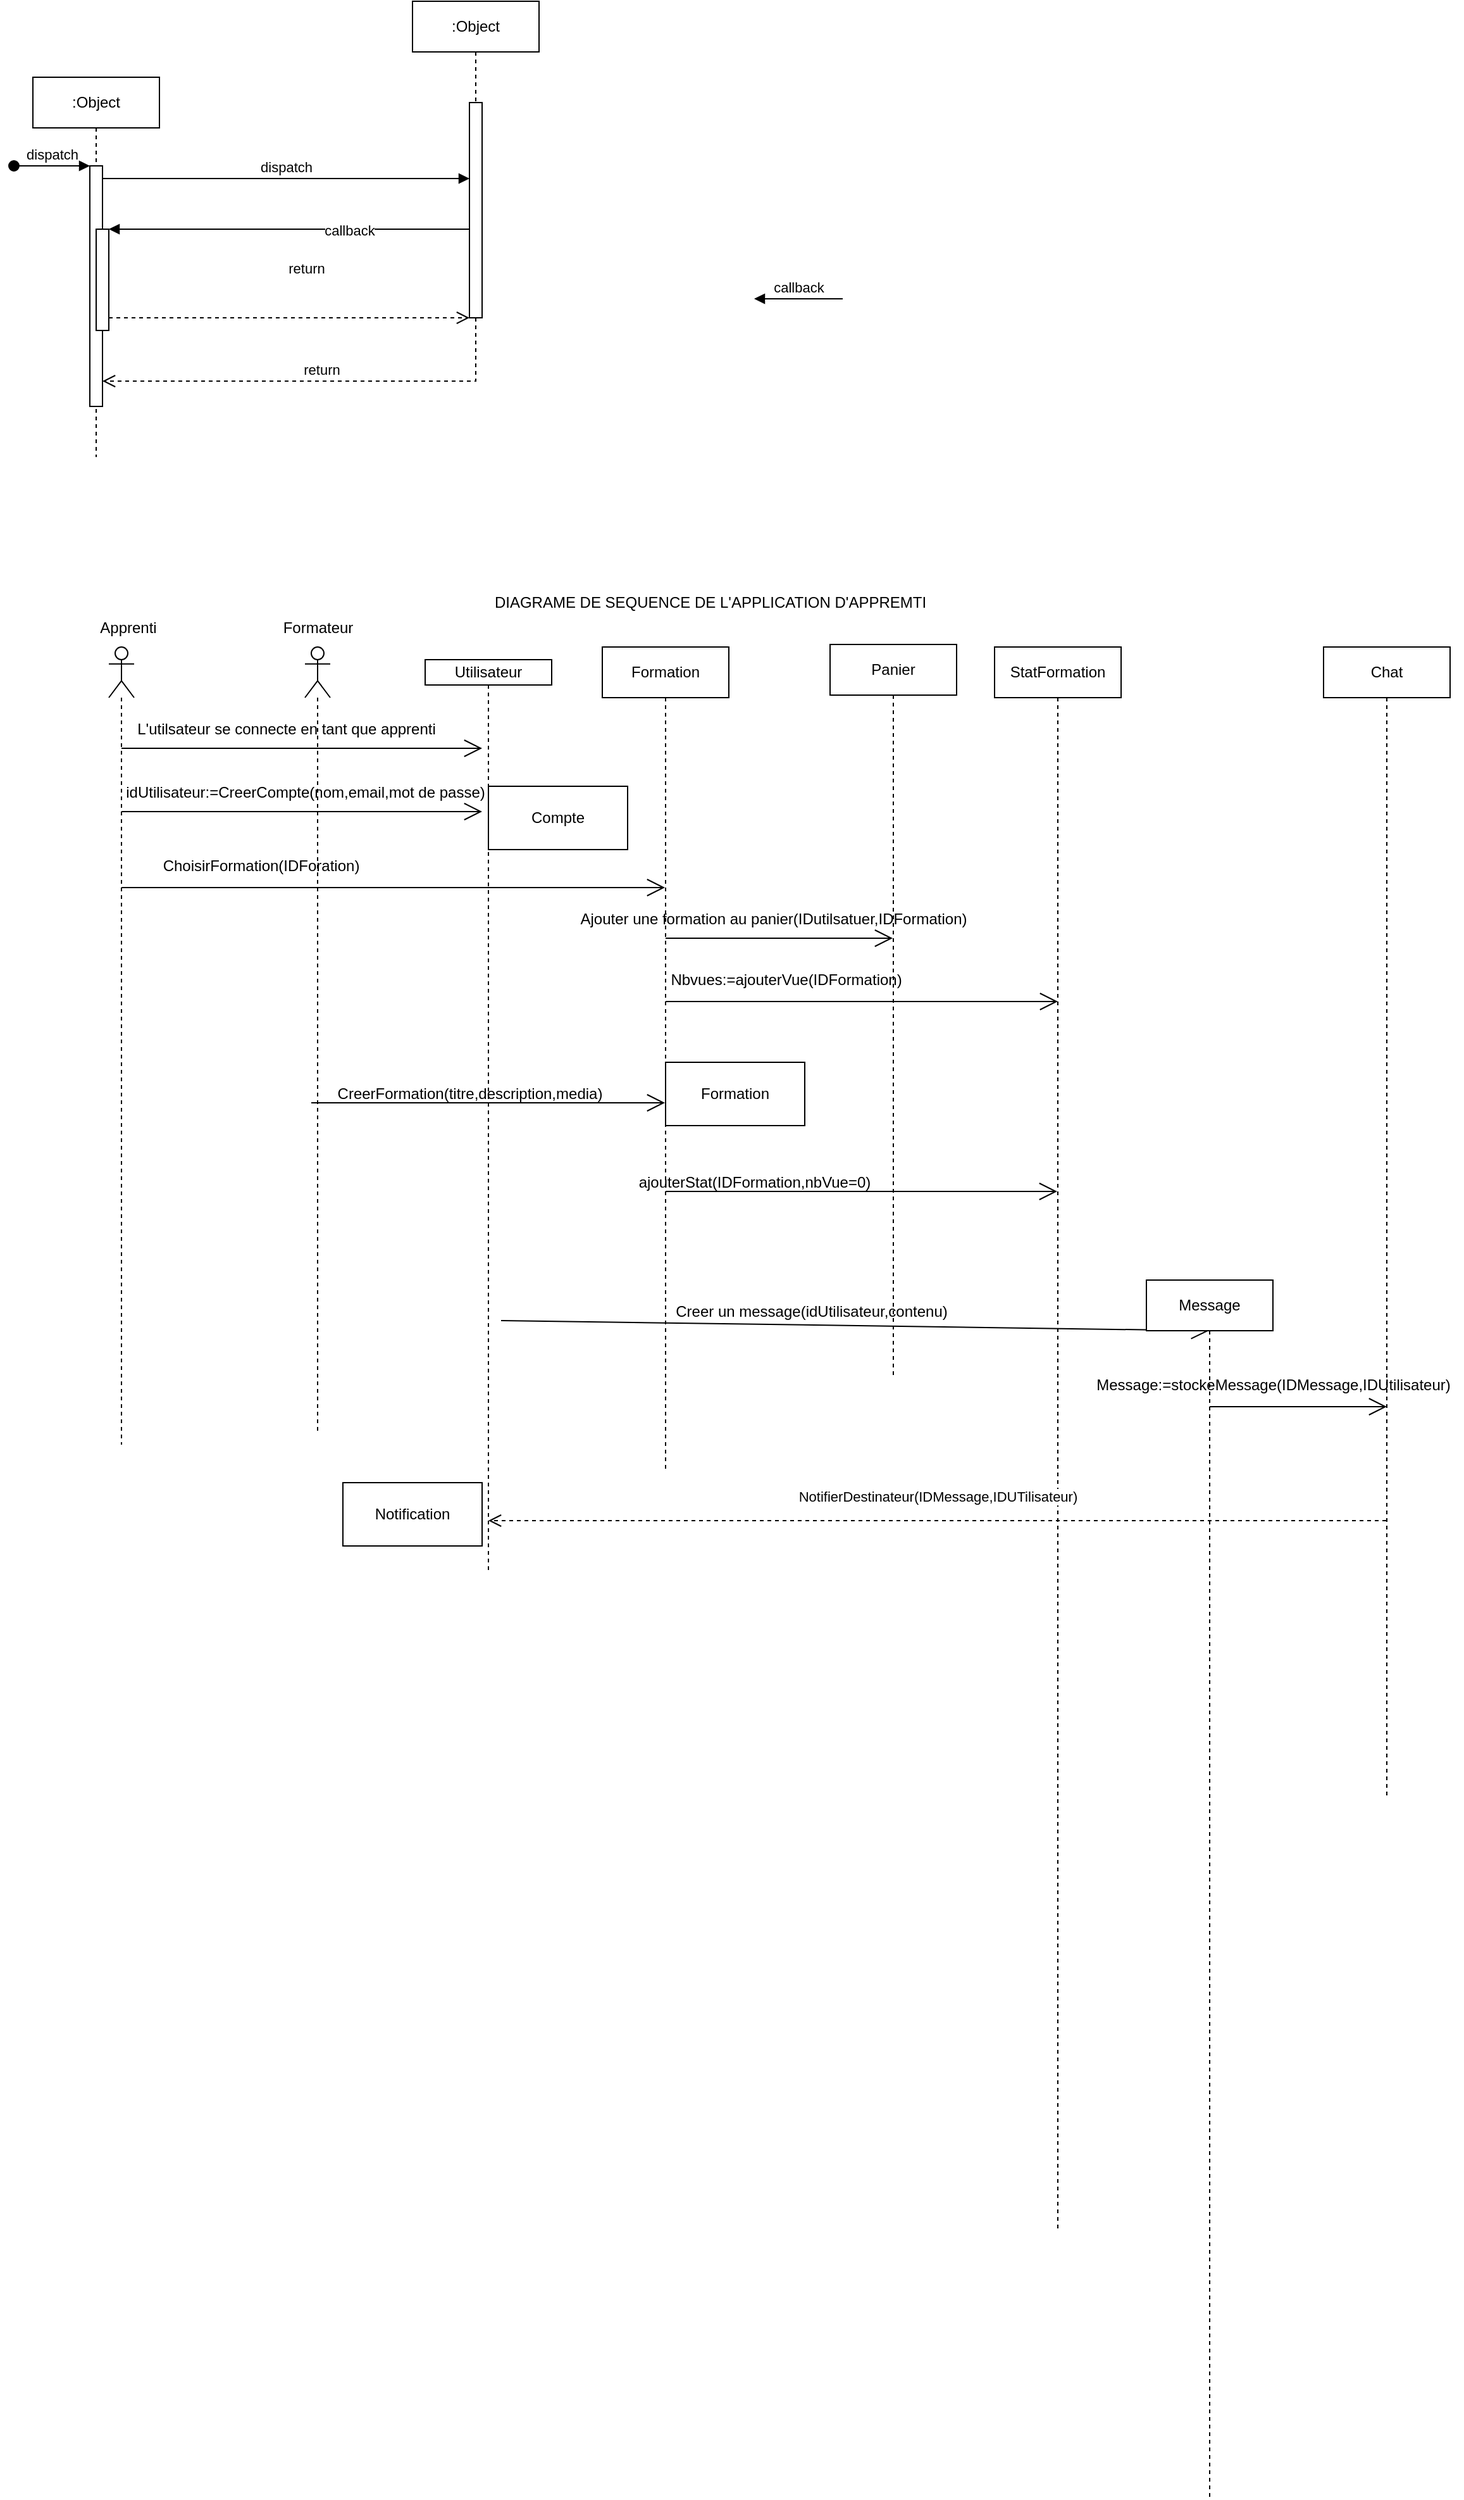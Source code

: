 <mxfile version="26.1.1">
  <diagram name="Page-1" id="2YBvvXClWsGukQMizWep">
    <mxGraphModel dx="1290" dy="2818" grid="1" gridSize="10" guides="1" tooltips="1" connect="1" arrows="1" fold="1" page="1" pageScale="1" pageWidth="850" pageHeight="1100" math="0" shadow="0">
      <root>
        <mxCell id="0" />
        <mxCell id="1" parent="0" />
        <mxCell id="aM9ryv3xv72pqoxQDRHE-1" value=":Object" style="shape=umlLifeline;perimeter=lifelinePerimeter;whiteSpace=wrap;html=1;container=0;dropTarget=0;collapsible=0;recursiveResize=0;outlineConnect=0;portConstraint=eastwest;newEdgeStyle={&quot;edgeStyle&quot;:&quot;elbowEdgeStyle&quot;,&quot;elbow&quot;:&quot;vertical&quot;,&quot;curved&quot;:0,&quot;rounded&quot;:0};" parent="1" vertex="1">
          <mxGeometry x="80" y="-1290" width="100" height="300" as="geometry" />
        </mxCell>
        <mxCell id="aM9ryv3xv72pqoxQDRHE-2" value="" style="html=1;points=[];perimeter=orthogonalPerimeter;outlineConnect=0;targetShapes=umlLifeline;portConstraint=eastwest;newEdgeStyle={&quot;edgeStyle&quot;:&quot;elbowEdgeStyle&quot;,&quot;elbow&quot;:&quot;vertical&quot;,&quot;curved&quot;:0,&quot;rounded&quot;:0};" parent="aM9ryv3xv72pqoxQDRHE-1" vertex="1">
          <mxGeometry x="45" y="70" width="10" height="190" as="geometry" />
        </mxCell>
        <mxCell id="aM9ryv3xv72pqoxQDRHE-3" value="dispatch" style="html=1;verticalAlign=bottom;startArrow=oval;endArrow=block;startSize=8;edgeStyle=elbowEdgeStyle;elbow=vertical;curved=0;rounded=0;" parent="aM9ryv3xv72pqoxQDRHE-1" target="aM9ryv3xv72pqoxQDRHE-2" edge="1">
          <mxGeometry relative="1" as="geometry">
            <mxPoint x="-15" y="70" as="sourcePoint" />
          </mxGeometry>
        </mxCell>
        <mxCell id="aM9ryv3xv72pqoxQDRHE-4" value="" style="html=1;points=[];perimeter=orthogonalPerimeter;outlineConnect=0;targetShapes=umlLifeline;portConstraint=eastwest;newEdgeStyle={&quot;edgeStyle&quot;:&quot;elbowEdgeStyle&quot;,&quot;elbow&quot;:&quot;vertical&quot;,&quot;curved&quot;:0,&quot;rounded&quot;:0};" parent="aM9ryv3xv72pqoxQDRHE-1" vertex="1">
          <mxGeometry x="50" y="120" width="10" height="80" as="geometry" />
        </mxCell>
        <mxCell id="aM9ryv3xv72pqoxQDRHE-5" value=":Object" style="shape=umlLifeline;perimeter=lifelinePerimeter;whiteSpace=wrap;html=1;container=0;dropTarget=0;collapsible=0;recursiveResize=0;outlineConnect=0;portConstraint=eastwest;newEdgeStyle={&quot;edgeStyle&quot;:&quot;elbowEdgeStyle&quot;,&quot;elbow&quot;:&quot;vertical&quot;,&quot;curved&quot;:0,&quot;rounded&quot;:0};" parent="1" vertex="1">
          <mxGeometry x="380" y="-1350" width="100" height="300" as="geometry" />
        </mxCell>
        <mxCell id="aM9ryv3xv72pqoxQDRHE-6" value="" style="html=1;points=[];perimeter=orthogonalPerimeter;outlineConnect=0;targetShapes=umlLifeline;portConstraint=eastwest;newEdgeStyle={&quot;edgeStyle&quot;:&quot;elbowEdgeStyle&quot;,&quot;elbow&quot;:&quot;vertical&quot;,&quot;curved&quot;:0,&quot;rounded&quot;:0};" parent="aM9ryv3xv72pqoxQDRHE-5" vertex="1">
          <mxGeometry x="45" y="80" width="10" height="170" as="geometry" />
        </mxCell>
        <mxCell id="aM9ryv3xv72pqoxQDRHE-7" value="dispatch" style="html=1;verticalAlign=bottom;endArrow=block;edgeStyle=elbowEdgeStyle;elbow=vertical;curved=0;rounded=0;" parent="1" source="aM9ryv3xv72pqoxQDRHE-2" target="aM9ryv3xv72pqoxQDRHE-6" edge="1">
          <mxGeometry relative="1" as="geometry">
            <mxPoint x="235" y="-1200" as="sourcePoint" />
            <Array as="points">
              <mxPoint x="220" y="-1210" />
            </Array>
          </mxGeometry>
        </mxCell>
        <mxCell id="aM9ryv3xv72pqoxQDRHE-8" value="return" style="html=1;verticalAlign=bottom;endArrow=open;dashed=1;endSize=8;edgeStyle=elbowEdgeStyle;elbow=vertical;curved=0;rounded=0;" parent="1" source="aM9ryv3xv72pqoxQDRHE-6" target="aM9ryv3xv72pqoxQDRHE-2" edge="1">
          <mxGeometry relative="1" as="geometry">
            <mxPoint x="235" y="-1125" as="targetPoint" />
            <Array as="points">
              <mxPoint x="230" y="-1050" />
            </Array>
          </mxGeometry>
        </mxCell>
        <mxCell id="aM9ryv3xv72pqoxQDRHE-9" value="callback" style="html=1;verticalAlign=bottom;endArrow=block;edgeStyle=elbowEdgeStyle;elbow=vertical;curved=0;rounded=0;" parent="1" source="aM9ryv3xv72pqoxQDRHE-6" target="aM9ryv3xv72pqoxQDRHE-4" edge="1">
          <mxGeometry x="-0.333" y="10" relative="1" as="geometry">
            <mxPoint x="215" y="-1170" as="sourcePoint" />
            <Array as="points">
              <mxPoint x="230" y="-1170" />
            </Array>
            <mxPoint as="offset" />
          </mxGeometry>
        </mxCell>
        <mxCell id="aM9ryv3xv72pqoxQDRHE-10" value="return" style="html=1;verticalAlign=bottom;endArrow=open;dashed=1;endSize=8;edgeStyle=elbowEdgeStyle;elbow=vertical;curved=0;rounded=0;" parent="1" source="aM9ryv3xv72pqoxQDRHE-4" target="aM9ryv3xv72pqoxQDRHE-6" edge="1">
          <mxGeometry x="0.091" y="30" relative="1" as="geometry">
            <mxPoint x="215" y="-1095" as="targetPoint" />
            <Array as="points">
              <mxPoint x="220" y="-1100" />
            </Array>
            <mxPoint as="offset" />
          </mxGeometry>
        </mxCell>
        <mxCell id="4ip0zOYONYjsPPys63c3-18" value="" style="endArrow=open;endFill=1;endSize=12;html=1;rounded=0;" edge="1" parent="1" source="4ip0zOYONYjsPPys63c3-19">
          <mxGeometry width="160" relative="1" as="geometry">
            <mxPoint x="140" y="-760" as="sourcePoint" />
            <mxPoint x="435" y="-760" as="targetPoint" />
            <Array as="points" />
          </mxGeometry>
        </mxCell>
        <mxCell id="4ip0zOYONYjsPPys63c3-19" value="" style="shape=umlLifeline;perimeter=lifelinePerimeter;whiteSpace=wrap;html=1;container=1;dropTarget=0;collapsible=0;recursiveResize=0;outlineConnect=0;portConstraint=eastwest;newEdgeStyle={&quot;curved&quot;:0,&quot;rounded&quot;:0};participant=umlActor;" vertex="1" parent="1">
          <mxGeometry x="140" y="-840" width="20" height="630" as="geometry" />
        </mxCell>
        <mxCell id="4ip0zOYONYjsPPys63c3-22" value="" style="shape=umlLifeline;perimeter=lifelinePerimeter;whiteSpace=wrap;html=1;container=1;dropTarget=0;collapsible=0;recursiveResize=0;outlineConnect=0;portConstraint=eastwest;newEdgeStyle={&quot;curved&quot;:0,&quot;rounded&quot;:0};participant=umlActor;" vertex="1" parent="1">
          <mxGeometry x="295" y="-840" width="20" height="620" as="geometry" />
        </mxCell>
        <mxCell id="4ip0zOYONYjsPPys63c3-27" value="callback" style="html=1;verticalAlign=bottom;endArrow=block;curved=0;rounded=0;entryX=1;entryY=0;entryDx=0;entryDy=5;" edge="1" parent="1">
          <mxGeometry relative="1" as="geometry">
            <mxPoint x="720" y="-1115" as="sourcePoint" />
            <mxPoint x="650" y="-1115.0" as="targetPoint" />
          </mxGeometry>
        </mxCell>
        <mxCell id="4ip0zOYONYjsPPys63c3-30" value="" style="endArrow=open;endFill=1;endSize=12;html=1;rounded=0;" edge="1" parent="1" target="4ip0zOYONYjsPPys63c3-47">
          <mxGeometry width="160" relative="1" as="geometry">
            <mxPoint x="300" y="-650" as="sourcePoint" />
            <mxPoint x="550" y="-650" as="targetPoint" />
            <Array as="points">
              <mxPoint x="150" y="-650" />
              <mxPoint x="390" y="-650" />
            </Array>
          </mxGeometry>
        </mxCell>
        <mxCell id="4ip0zOYONYjsPPys63c3-36" value="Panier" style="shape=umlLifeline;perimeter=lifelinePerimeter;whiteSpace=wrap;html=1;container=1;dropTarget=0;collapsible=0;recursiveResize=0;outlineConnect=0;portConstraint=eastwest;newEdgeStyle={&quot;curved&quot;:0,&quot;rounded&quot;:0};" vertex="1" parent="1">
          <mxGeometry x="710" y="-842" width="100" height="580" as="geometry" />
        </mxCell>
        <mxCell id="4ip0zOYONYjsPPys63c3-38" value="" style="endArrow=open;endFill=1;endSize=12;html=1;rounded=0;" edge="1" parent="1" source="4ip0zOYONYjsPPys63c3-47">
          <mxGeometry width="160" relative="1" as="geometry">
            <mxPoint x="730" y="-560" as="sourcePoint" />
            <mxPoint x="890" y="-560" as="targetPoint" />
          </mxGeometry>
        </mxCell>
        <mxCell id="4ip0zOYONYjsPPys63c3-39" value="StatFormation" style="shape=umlLifeline;perimeter=lifelinePerimeter;whiteSpace=wrap;html=1;container=1;dropTarget=0;collapsible=0;recursiveResize=0;outlineConnect=0;portConstraint=eastwest;newEdgeStyle={&quot;curved&quot;:0,&quot;rounded&quot;:0};" vertex="1" parent="1">
          <mxGeometry x="840" y="-840" width="100" height="1250" as="geometry" />
        </mxCell>
        <mxCell id="4ip0zOYONYjsPPys63c3-40" value="Chat" style="shape=umlLifeline;perimeter=lifelinePerimeter;whiteSpace=wrap;html=1;container=1;dropTarget=0;collapsible=0;recursiveResize=0;outlineConnect=0;portConstraint=eastwest;newEdgeStyle={&quot;curved&quot;:0,&quot;rounded&quot;:0};" vertex="1" parent="1">
          <mxGeometry x="1100" y="-840" width="100" height="910" as="geometry" />
        </mxCell>
        <mxCell id="4ip0zOYONYjsPPys63c3-41" value="Apprenti" style="text;html=1;align=center;verticalAlign=middle;resizable=0;points=[];autosize=1;strokeColor=none;fillColor=none;" vertex="1" parent="1">
          <mxGeometry x="120" y="-870" width="70" height="30" as="geometry" />
        </mxCell>
        <mxCell id="4ip0zOYONYjsPPys63c3-42" value="Formateur" style="text;html=1;align=center;verticalAlign=middle;resizable=0;points=[];autosize=1;strokeColor=none;fillColor=none;" vertex="1" parent="1">
          <mxGeometry x="265" y="-870" width="80" height="30" as="geometry" />
        </mxCell>
        <mxCell id="4ip0zOYONYjsPPys63c3-43" value="" style="endArrow=open;endFill=1;endSize=12;html=1;rounded=0;" edge="1" parent="1">
          <mxGeometry width="160" relative="1" as="geometry">
            <mxPoint x="150" y="-710" as="sourcePoint" />
            <mxPoint x="435" y="-710" as="targetPoint" />
            <Array as="points" />
          </mxGeometry>
        </mxCell>
        <mxCell id="4ip0zOYONYjsPPys63c3-44" value="L&#39;utilsateur se connecte en tant que apprenti" style="text;html=1;align=center;verticalAlign=middle;resizable=0;points=[];autosize=1;strokeColor=none;fillColor=none;" vertex="1" parent="1">
          <mxGeometry x="150" y="-790" width="260" height="30" as="geometry" />
        </mxCell>
        <mxCell id="4ip0zOYONYjsPPys63c3-45" value="idUtilisateur:=CreerCompte(nom,email,mot de passe)" style="text;html=1;align=center;verticalAlign=middle;resizable=0;points=[];autosize=1;strokeColor=none;fillColor=none;" vertex="1" parent="1">
          <mxGeometry x="140" y="-740" width="310" height="30" as="geometry" />
        </mxCell>
        <mxCell id="4ip0zOYONYjsPPys63c3-46" value="Compte" style="html=1;whiteSpace=wrap;" vertex="1" parent="1">
          <mxGeometry x="440" y="-730" width="110" height="50" as="geometry" />
        </mxCell>
        <mxCell id="4ip0zOYONYjsPPys63c3-47" value="Formation" style="shape=umlLifeline;perimeter=lifelinePerimeter;whiteSpace=wrap;html=1;container=1;dropTarget=0;collapsible=0;recursiveResize=0;outlineConnect=0;portConstraint=eastwest;newEdgeStyle={&quot;curved&quot;:0,&quot;rounded&quot;:0};" vertex="1" parent="1">
          <mxGeometry x="530" y="-840" width="100" height="650" as="geometry" />
        </mxCell>
        <mxCell id="4ip0zOYONYjsPPys63c3-49" value="Ajouter une formation au panier(IDutilsatuer,IDFormation)" style="text;html=1;align=center;verticalAlign=middle;resizable=0;points=[];autosize=1;strokeColor=none;fillColor=none;" vertex="1" parent="1">
          <mxGeometry x="500" y="-640" width="330" height="30" as="geometry" />
        </mxCell>
        <mxCell id="4ip0zOYONYjsPPys63c3-53" value="" style="endArrow=open;endFill=1;endSize=12;html=1;rounded=0;" edge="1" parent="1" target="4ip0zOYONYjsPPys63c3-36">
          <mxGeometry width="160" relative="1" as="geometry">
            <mxPoint x="580" y="-610" as="sourcePoint" />
            <mxPoint x="740" y="-610" as="targetPoint" />
          </mxGeometry>
        </mxCell>
        <mxCell id="4ip0zOYONYjsPPys63c3-57" value="ChoisirFormation(IDForation)" style="text;html=1;align=center;verticalAlign=middle;resizable=0;points=[];autosize=1;strokeColor=none;fillColor=none;" vertex="1" parent="1">
          <mxGeometry x="170" y="-682" width="180" height="30" as="geometry" />
        </mxCell>
        <mxCell id="4ip0zOYONYjsPPys63c3-58" value="Nbvues:=ajouterVue(IDFormation)" style="text;html=1;align=center;verticalAlign=middle;resizable=0;points=[];autosize=1;strokeColor=none;fillColor=none;" vertex="1" parent="1">
          <mxGeometry x="570" y="-592" width="210" height="30" as="geometry" />
        </mxCell>
        <mxCell id="4ip0zOYONYjsPPys63c3-59" value="" style="endArrow=open;endFill=1;endSize=12;html=1;rounded=0;" edge="1" parent="1" target="4ip0zOYONYjsPPys63c3-47">
          <mxGeometry width="160" relative="1" as="geometry">
            <mxPoint x="300" y="-480" as="sourcePoint" />
            <mxPoint x="460" y="-480" as="targetPoint" />
          </mxGeometry>
        </mxCell>
        <mxCell id="4ip0zOYONYjsPPys63c3-60" value="CreerFormation(titre,description,media)" style="text;html=1;align=center;verticalAlign=middle;resizable=0;points=[];autosize=1;strokeColor=none;fillColor=none;" vertex="1" parent="1">
          <mxGeometry x="310" y="-502" width="230" height="30" as="geometry" />
        </mxCell>
        <mxCell id="4ip0zOYONYjsPPys63c3-61" value="Formation" style="html=1;whiteSpace=wrap;" vertex="1" parent="1">
          <mxGeometry x="580" y="-512" width="110" height="50" as="geometry" />
        </mxCell>
        <mxCell id="4ip0zOYONYjsPPys63c3-62" value="" style="endArrow=open;endFill=1;endSize=12;html=1;rounded=0;" edge="1" parent="1" target="4ip0zOYONYjsPPys63c3-39">
          <mxGeometry width="160" relative="1" as="geometry">
            <mxPoint x="580" y="-410" as="sourcePoint" />
            <mxPoint x="740" y="-410" as="targetPoint" />
          </mxGeometry>
        </mxCell>
        <mxCell id="4ip0zOYONYjsPPys63c3-63" value="ajouterStat(IDFormation,nbVue=0)" style="text;html=1;align=center;verticalAlign=middle;resizable=0;points=[];autosize=1;strokeColor=none;fillColor=none;" vertex="1" parent="1">
          <mxGeometry x="545" y="-432" width="210" height="30" as="geometry" />
        </mxCell>
        <mxCell id="4ip0zOYONYjsPPys63c3-68" value="Utilisateur" style="shape=umlLifeline;perimeter=lifelinePerimeter;whiteSpace=wrap;html=1;container=1;dropTarget=0;collapsible=0;recursiveResize=0;outlineConnect=0;portConstraint=eastwest;newEdgeStyle={&quot;curved&quot;:0,&quot;rounded&quot;:0};size=20;" vertex="1" parent="1">
          <mxGeometry x="390" y="-830" width="100" height="720" as="geometry" />
        </mxCell>
        <mxCell id="4ip0zOYONYjsPPys63c3-69" value="" style="endArrow=open;endFill=1;endSize=12;html=1;rounded=0;" edge="1" parent="1" target="4ip0zOYONYjsPPys63c3-70">
          <mxGeometry width="160" relative="1" as="geometry">
            <mxPoint x="450" y="-308" as="sourcePoint" />
            <mxPoint x="1050" y="-308" as="targetPoint" />
          </mxGeometry>
        </mxCell>
        <mxCell id="4ip0zOYONYjsPPys63c3-70" value="Message" style="shape=umlLifeline;perimeter=lifelinePerimeter;whiteSpace=wrap;html=1;container=1;dropTarget=0;collapsible=0;recursiveResize=0;outlineConnect=0;portConstraint=eastwest;newEdgeStyle={&quot;curved&quot;:0,&quot;rounded&quot;:0};" vertex="1" parent="1">
          <mxGeometry x="960" y="-340" width="100" height="962" as="geometry" />
        </mxCell>
        <mxCell id="4ip0zOYONYjsPPys63c3-71" value="Creer un message(idUtilisateur,contenu)" style="text;html=1;align=center;verticalAlign=middle;resizable=0;points=[];autosize=1;strokeColor=none;fillColor=none;" vertex="1" parent="1">
          <mxGeometry x="575" y="-330" width="240" height="30" as="geometry" />
        </mxCell>
        <mxCell id="4ip0zOYONYjsPPys63c3-75" value="" style="endArrow=open;endFill=1;endSize=12;html=1;rounded=0;" edge="1" parent="1">
          <mxGeometry width="160" relative="1" as="geometry">
            <mxPoint x="1010" y="-240" as="sourcePoint" />
            <mxPoint x="1150" y="-240" as="targetPoint" />
            <Array as="points">
              <mxPoint x="1070" y="-240" />
            </Array>
          </mxGeometry>
        </mxCell>
        <mxCell id="4ip0zOYONYjsPPys63c3-76" value="Message:=stockeMessage(IDMessage,IDUtilisateur)" style="text;html=1;align=center;verticalAlign=middle;resizable=0;points=[];autosize=1;strokeColor=none;fillColor=none;" vertex="1" parent="1">
          <mxGeometry x="910" y="-272" width="300" height="30" as="geometry" />
        </mxCell>
        <mxCell id="4ip0zOYONYjsPPys63c3-77" value="NotifierDestinateur(IDMessage,IDUTilisateur)" style="html=1;verticalAlign=bottom;endArrow=open;dashed=1;endSize=8;curved=0;rounded=0;" edge="1" parent="1" source="4ip0zOYONYjsPPys63c3-40" target="4ip0zOYONYjsPPys63c3-68">
          <mxGeometry y="-10" relative="1" as="geometry">
            <mxPoint x="1130" y="-150" as="sourcePoint" />
            <mxPoint x="460" y="-160" as="targetPoint" />
            <Array as="points">
              <mxPoint x="1100" y="-150" />
            </Array>
            <mxPoint as="offset" />
          </mxGeometry>
        </mxCell>
        <mxCell id="4ip0zOYONYjsPPys63c3-78" value="Notification" style="html=1;whiteSpace=wrap;" vertex="1" parent="1">
          <mxGeometry x="325" y="-180" width="110" height="50" as="geometry" />
        </mxCell>
        <mxCell id="4ip0zOYONYjsPPys63c3-79" value="DIAGRAME DE SEQUENCE DE L&#39;APPLICATION D&#39;APPREMTI" style="text;html=1;align=center;verticalAlign=middle;resizable=0;points=[];autosize=1;strokeColor=none;fillColor=none;" vertex="1" parent="1">
          <mxGeometry x="435" y="-890" width="360" height="30" as="geometry" />
        </mxCell>
      </root>
    </mxGraphModel>
  </diagram>
</mxfile>
